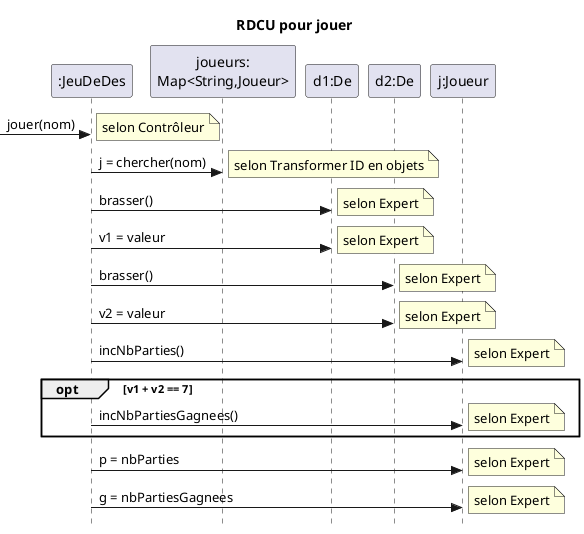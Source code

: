 @startuml
skinparam style strictuml
skinparam defaultfontname Verdana
title RDCU pour jouer
participant ":JeuDeDes" as c
participant "joueurs:\nMap<String,Joueur>" as jm
participant "d1:De" as d1
participant "d2:De" as d2
participant "j:Joueur" as j
->c : jouer(nom)
note right : selon Contrôleur 
c->jm : j = chercher(nom)
note right : selon Transformer ID en objets 
c->d1 : brasser()
note right : selon Expert 
c->d1 : v1 = valeur
note right : selon Expert 
c->d2 : brasser()
note right : selon Expert 
c->d2 : v2 = valeur
note right : selon Expert 
c->j : incNbParties()
note right : selon Expert 
opt v1 + v2 == 7
  c->j : incNbPartiesGagnees()
  note right : selon Expert 
end opt
c->j : p = nbParties
note right : selon Expert 
c->j : g = nbPartiesGagnees
note right : selon Expert 
@enduml